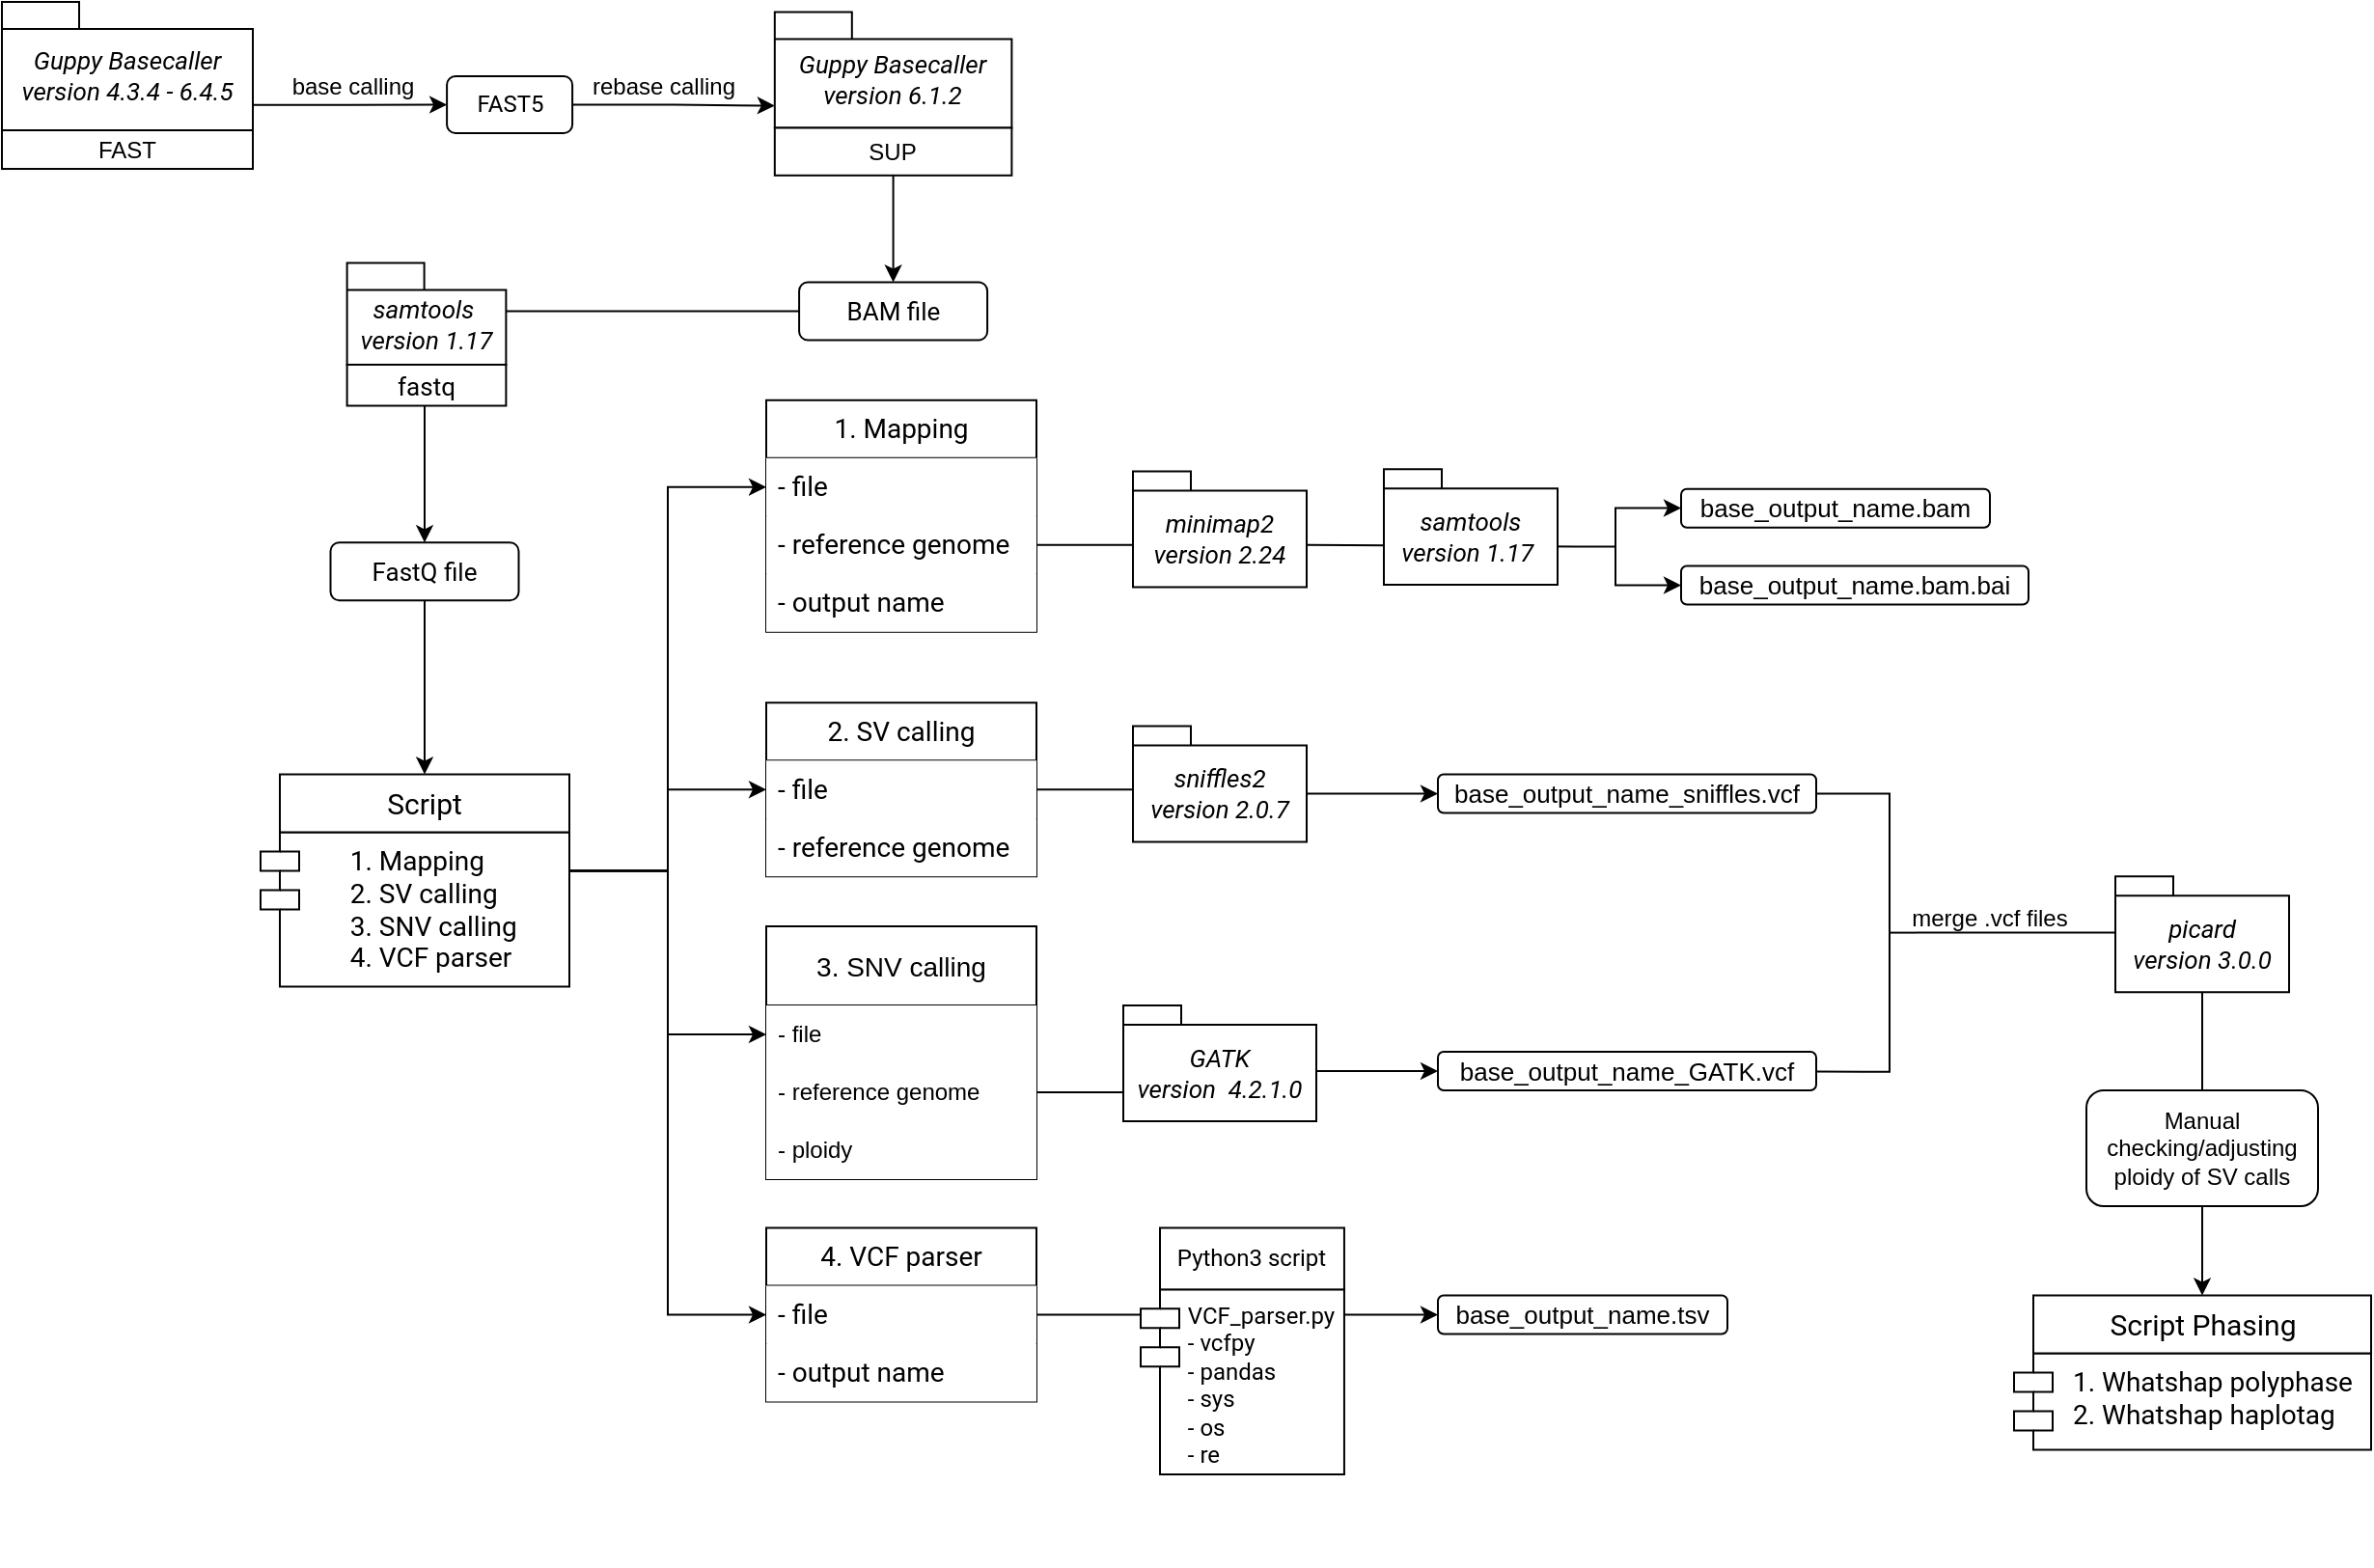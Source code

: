 <mxfile version="21.6.6" type="github">
  <diagram name="Page-1" id="vcV-yVb5MliYD7OHsdSn">
    <mxGraphModel dx="1434" dy="878" grid="1" gridSize="10" guides="1" tooltips="1" connect="1" arrows="1" fold="1" page="1" pageScale="1" pageWidth="1654" pageHeight="1169" math="0" shadow="0">
      <root>
        <mxCell id="0" />
        <mxCell id="1" parent="0" />
        <mxCell id="H34V7Ri5q2Nj2kquJj98-55" style="edgeStyle=orthogonalEdgeStyle;rounded=0;orthogonalLoop=1;jettySize=auto;html=1;exitX=1;exitY=0.5;exitDx=0;exitDy=0;entryX=0;entryY=0.5;entryDx=0;entryDy=0;strokeWidth=1;entryPerimeter=0;endArrow=none;endFill=0;" parent="1" source="TnzUW3G3kLykprTefT0Z-3" target="H34V7Ri5q2Nj2kquJj98-54" edge="1">
          <mxGeometry relative="1" as="geometry" />
        </mxCell>
        <mxCell id="H34V7Ri5q2Nj2kquJj98-65" style="edgeStyle=orthogonalEdgeStyle;rounded=0;orthogonalLoop=1;jettySize=auto;html=1;exitX=1;exitY=0.5;exitDx=0;exitDy=0;entryX=0;entryY=0.5;entryDx=0;entryDy=0;" parent="1" source="TnzUW3G3kLykprTefT0Z-24" target="TnzUW3G3kLykprTefT0Z-14" edge="1">
          <mxGeometry relative="1" as="geometry" />
        </mxCell>
        <mxCell id="H34V7Ri5q2Nj2kquJj98-64" style="edgeStyle=orthogonalEdgeStyle;rounded=0;orthogonalLoop=1;jettySize=auto;html=1;exitX=1;exitY=0.5;exitDx=0;exitDy=0;entryX=0;entryY=0.5;entryDx=0;entryDy=0;" parent="1" source="TnzUW3G3kLykprTefT0Z-20" target="TnzUW3G3kLykprTefT0Z-15" edge="1">
          <mxGeometry relative="1" as="geometry" />
        </mxCell>
        <mxCell id="TnzUW3G3kLykprTefT0Z-1" value="1. Mapping" style="swimlane;fontStyle=0;childLayout=stackLayout;horizontal=1;startSize=30;horizontalStack=0;resizeParent=1;resizeParentMax=0;resizeLast=0;collapsible=1;marginBottom=0;whiteSpace=wrap;html=1;fontFamily=Roboto;fontSource=https%3A%2F%2Ffonts.googleapis.com%2Fcss%3Ffamily%3DRoboto;fontSize=14;" parent="1" vertex="1">
          <mxGeometry x="456" y="276.39" width="140" height="120" as="geometry" />
        </mxCell>
        <mxCell id="TnzUW3G3kLykprTefT0Z-2" value="- file" style="text;align=left;verticalAlign=middle;spacingLeft=4;spacingRight=4;overflow=hidden;points=[[0,0.5],[1,0.5]];portConstraint=eastwest;rotatable=0;whiteSpace=wrap;html=1;fontFamily=Roboto;fontSource=https%3A%2F%2Ffonts.googleapis.com%2Fcss%3Ffamily%3DRoboto;fontSize=14;fillColor=default;" parent="TnzUW3G3kLykprTefT0Z-1" vertex="1">
          <mxGeometry y="30" width="140" height="30" as="geometry" />
        </mxCell>
        <mxCell id="TnzUW3G3kLykprTefT0Z-3" value="- reference genome" style="text;align=left;verticalAlign=middle;spacingLeft=4;spacingRight=4;overflow=hidden;points=[[0,0.5],[1,0.5]];portConstraint=eastwest;rotatable=0;whiteSpace=wrap;html=1;fontFamily=Roboto;fontSource=https%3A%2F%2Ffonts.googleapis.com%2Fcss%3Ffamily%3DRoboto;fontSize=14;fillColor=default;" parent="TnzUW3G3kLykprTefT0Z-1" vertex="1">
          <mxGeometry y="60" width="140" height="30" as="geometry" />
        </mxCell>
        <mxCell id="TnzUW3G3kLykprTefT0Z-4" value="- output name" style="text;align=left;verticalAlign=middle;spacingLeft=4;spacingRight=4;overflow=hidden;points=[[0,0.5],[1,0.5]];portConstraint=eastwest;rotatable=0;whiteSpace=wrap;html=1;fontFamily=Roboto;fontSource=https%3A%2F%2Ffonts.googleapis.com%2Fcss%3Ffamily%3DRoboto;fontSize=14;fillColor=default;" parent="TnzUW3G3kLykprTefT0Z-1" vertex="1">
          <mxGeometry y="90" width="140" height="30" as="geometry" />
        </mxCell>
        <mxCell id="H34V7Ri5q2Nj2kquJj98-80" style="edgeStyle=orthogonalEdgeStyle;rounded=0;orthogonalLoop=1;jettySize=auto;html=1;exitX=1;exitY=0.5;exitDx=0;exitDy=0;entryX=0;entryY=0;entryDx=0;entryDy=48.5;entryPerimeter=0;" parent="1" source="TnzUW3G3kLykprTefT0Z-5" target="H34V7Ri5q2Nj2kquJj98-21" edge="1">
          <mxGeometry relative="1" as="geometry" />
        </mxCell>
        <mxCell id="TnzUW3G3kLykprTefT0Z-5" value="FAST5" style="rounded=1;whiteSpace=wrap;html=1;fontFamily=Roboto;fontSource=https%3A%2F%2Ffonts.googleapis.com%2Fcss%3Ffamily%3DRoboto;" parent="1" vertex="1">
          <mxGeometry x="290.55" y="108.51" width="65" height="29.49" as="geometry" />
        </mxCell>
        <mxCell id="TnzUW3G3kLykprTefT0Z-10" value="&lt;font style=&quot;font-size: 13px;&quot;&gt;minimap2&lt;br style=&quot;font-size: 13px;&quot;&gt;version 2.24&lt;br style=&quot;font-size: 13px;&quot;&gt;&lt;/font&gt;" style="shape=folder;fontStyle=2;spacingTop=10;tabWidth=30;tabHeight=10;tabPosition=left;html=1;whiteSpace=wrap;fontFamily=Roboto;fontSource=https%3A%2F%2Ffonts.googleapis.com%2Fcss%3Ffamily%3DRoboto;fontSize=13;" parent="1" vertex="1">
          <mxGeometry x="646" y="313.25" width="90" height="60" as="geometry" />
        </mxCell>
        <mxCell id="TnzUW3G3kLykprTefT0Z-12" value="&lt;font style=&quot;font-size: 13px;&quot;&gt;sniffles2&lt;br style=&quot;font-size: 13px;&quot;&gt;version 2.0.7&lt;br style=&quot;font-size: 13px;&quot;&gt;&lt;/font&gt;" style="shape=folder;fontStyle=2;spacingTop=10;tabWidth=30;tabHeight=10;tabPosition=left;html=1;whiteSpace=wrap;fontFamily=Roboto;fontSource=https%3A%2F%2Ffonts.googleapis.com%2Fcss%3Ffamily%3DRoboto;fontSize=13;" parent="1" vertex="1">
          <mxGeometry x="646" y="445.25" width="90" height="60" as="geometry" />
        </mxCell>
        <mxCell id="TnzUW3G3kLykprTefT0Z-13" value="base_output_name.bam" style="rounded=1;whiteSpace=wrap;html=1;align=center;fontSize=13;" parent="1" vertex="1">
          <mxGeometry x="930" y="322.391" width="160" height="20" as="geometry" />
        </mxCell>
        <mxCell id="TnzUW3G3kLykprTefT0Z-14" value="base_output_name.tsv" style="rounded=1;whiteSpace=wrap;html=1;fontSize=13;" parent="1" vertex="1">
          <mxGeometry x="804" y="740.25" width="150" height="20" as="geometry" />
        </mxCell>
        <mxCell id="TnzUW3G3kLykprTefT0Z-15" value="base_output_name_sniffles.vcf" style="rounded=1;whiteSpace=wrap;html=1;fontSize=13;" parent="1" vertex="1">
          <mxGeometry x="804" y="470.25" width="196" height="20" as="geometry" />
        </mxCell>
        <mxCell id="TnzUW3G3kLykprTefT0Z-17" value="base_output_name.bam.bai" style="rounded=1;whiteSpace=wrap;html=1;fontSize=13;" parent="1" vertex="1">
          <mxGeometry x="930" y="362.25" width="180" height="20" as="geometry" />
        </mxCell>
        <mxCell id="TnzUW3G3kLykprTefT0Z-19" value="2. SV calling" style="swimlane;fontStyle=0;childLayout=stackLayout;horizontal=1;startSize=30;horizontalStack=0;resizeParent=1;resizeParentMax=0;resizeLast=0;collapsible=1;marginBottom=0;whiteSpace=wrap;html=1;fontFamily=Roboto;fontSource=https%3A%2F%2Ffonts.googleapis.com%2Fcss%3Ffamily%3DRoboto;fontSize=14;" parent="1" vertex="1">
          <mxGeometry x="456" y="433.12" width="140" height="90" as="geometry" />
        </mxCell>
        <mxCell id="TnzUW3G3kLykprTefT0Z-20" value="- file" style="text;strokeColor=none;fillColor=default;align=left;verticalAlign=middle;spacingLeft=4;spacingRight=4;overflow=hidden;points=[[0,0.5],[1,0.5]];portConstraint=eastwest;rotatable=0;whiteSpace=wrap;html=1;fontFamily=Roboto;fontSource=https%3A%2F%2Ffonts.googleapis.com%2Fcss%3Ffamily%3DRoboto;fontSize=14;" parent="TnzUW3G3kLykprTefT0Z-19" vertex="1">
          <mxGeometry y="30" width="140" height="30" as="geometry" />
        </mxCell>
        <mxCell id="TnzUW3G3kLykprTefT0Z-21" value="- reference genome" style="text;strokeColor=none;fillColor=default;align=left;verticalAlign=middle;spacingLeft=4;spacingRight=4;overflow=hidden;points=[[0,0.5],[1,0.5]];portConstraint=eastwest;rotatable=0;whiteSpace=wrap;html=1;fontFamily=Roboto;fontSource=https%3A%2F%2Ffonts.googleapis.com%2Fcss%3Ffamily%3DRoboto;fontSize=14;" parent="TnzUW3G3kLykprTefT0Z-19" vertex="1">
          <mxGeometry y="60" width="140" height="30" as="geometry" />
        </mxCell>
        <mxCell id="TnzUW3G3kLykprTefT0Z-23" value="4. VCF parser" style="swimlane;fontStyle=0;childLayout=stackLayout;horizontal=1;startSize=30;horizontalStack=0;resizeParent=1;resizeParentMax=0;resizeLast=0;collapsible=1;marginBottom=0;whiteSpace=wrap;html=1;fontFamily=Roboto;fontSource=https%3A%2F%2Ffonts.googleapis.com%2Fcss%3Ffamily%3DRoboto;fontSize=14;" parent="1" vertex="1">
          <mxGeometry x="456" y="705.25" width="140" height="90" as="geometry">
            <mxRectangle x="515" y="570" width="110" height="30" as="alternateBounds" />
          </mxGeometry>
        </mxCell>
        <mxCell id="TnzUW3G3kLykprTefT0Z-24" value="- file" style="text;strokeColor=none;fillColor=default;align=left;verticalAlign=middle;spacingLeft=4;spacingRight=4;overflow=hidden;points=[[0,0.5],[1,0.5]];portConstraint=eastwest;rotatable=0;whiteSpace=wrap;html=1;fontFamily=Roboto;fontSource=https%3A%2F%2Ffonts.googleapis.com%2Fcss%3Ffamily%3DRoboto;fontSize=14;" parent="TnzUW3G3kLykprTefT0Z-23" vertex="1">
          <mxGeometry y="30" width="140" height="30" as="geometry" />
        </mxCell>
        <mxCell id="TnzUW3G3kLykprTefT0Z-25" value="- output name" style="text;strokeColor=none;fillColor=default;align=left;verticalAlign=middle;spacingLeft=4;spacingRight=4;overflow=hidden;points=[[0,0.5],[1,0.5]];portConstraint=eastwest;rotatable=0;whiteSpace=wrap;html=1;fontFamily=Roboto;fontSource=https%3A%2F%2Ffonts.googleapis.com%2Fcss%3Ffamily%3DRoboto;fontSize=14;" parent="TnzUW3G3kLykprTefT0Z-23" vertex="1">
          <mxGeometry y="60" width="140" height="30" as="geometry" />
        </mxCell>
        <mxCell id="H34V7Ri5q2Nj2kquJj98-2" value="" style="group;fontFamily=Roboto;fontSource=https%3A%2F%2Ffonts.googleapis.com%2Fcss%3Ffamily%3DRoboto;" parent="1" vertex="1" connectable="0">
          <mxGeometry x="194" y="470.25" width="160" height="140" as="geometry" />
        </mxCell>
        <mxCell id="TnzUW3G3kLykprTefT0Z-8" value="&lt;div style=&quot;text-align: center; font-size: 14px;&quot;&gt;&lt;/div&gt;&lt;div style=&quot;text-align: left; font-size: 14px;&quot;&gt;&lt;span style=&quot;background-color: initial; font-size: 14px;&quot;&gt;1. Mapping&lt;/span&gt;&lt;/div&gt;&lt;div style=&quot;text-align: left; font-size: 14px;&quot;&gt;&lt;span style=&quot;background-color: initial; font-size: 14px;&quot;&gt;2. SV calling&lt;/span&gt;&lt;/div&gt;&lt;div style=&quot;text-align: left; font-size: 14px;&quot;&gt;&lt;span style=&quot;background-color: initial; font-size: 14px;&quot;&gt;3. SNV calling&lt;/span&gt;&lt;/div&gt;&lt;div style=&quot;text-align: left; font-size: 14px;&quot;&gt;&lt;span style=&quot;background-color: initial; font-size: 14px;&quot;&gt;4. VCF parser&amp;nbsp;&lt;/span&gt;&lt;/div&gt;" style="shape=module;align=left;spacingLeft=20;align=center;verticalAlign=top;whiteSpace=wrap;html=1;fontFamily=Roboto;fontSource=https%3A%2F%2Ffonts.googleapis.com%2Fcss%3Ffamily%3DRoboto;fontSize=14;" parent="H34V7Ri5q2Nj2kquJj98-2" vertex="1">
          <mxGeometry y="30" width="160" height="80" as="geometry" />
        </mxCell>
        <mxCell id="H34V7Ri5q2Nj2kquJj98-1" value="Script" style="rounded=0;whiteSpace=wrap;html=1;fontFamily=Roboto;fontSource=https%3A%2F%2Ffonts.googleapis.com%2Fcss%3Ffamily%3DRoboto;fontSize=15;" parent="H34V7Ri5q2Nj2kquJj98-2" vertex="1">
          <mxGeometry x="10" width="150" height="30" as="geometry" />
        </mxCell>
        <mxCell id="H34V7Ri5q2Nj2kquJj98-24" value="" style="group" parent="1" vertex="1" connectable="0">
          <mxGeometry x="70" y="80" width="120" height="76.51" as="geometry" />
        </mxCell>
        <mxCell id="H34V7Ri5q2Nj2kquJj98-32" value="" style="group" parent="H34V7Ri5q2Nj2kquJj98-24" vertex="1" connectable="0">
          <mxGeometry width="120" height="76.51" as="geometry" />
        </mxCell>
        <mxCell id="H34V7Ri5q2Nj2kquJj98-14" value="&lt;font style=&quot;font-size: 13px;&quot;&gt;&lt;i style=&quot;font-weight: normal;&quot;&gt;Guppy Basecaller&lt;br&gt;&lt;/i&gt;&lt;span style=&quot;font-weight: 400;&quot;&gt;&lt;i&gt;version 4.3.4 - 6.4.5&lt;/i&gt;&lt;/span&gt;&lt;br&gt;&lt;/font&gt;" style="shape=folder;fontStyle=1;spacingTop=10;tabWidth=40;tabHeight=14;tabPosition=left;html=1;whiteSpace=wrap;fontFamily=Roboto;fontSource=https%3A%2F%2Ffonts.googleapis.com%2Fcss%3Ffamily%3DRoboto;fontSize=13;" parent="H34V7Ri5q2Nj2kquJj98-32" vertex="1">
          <mxGeometry x="-10" y="-10" width="130" height="66.51" as="geometry" />
        </mxCell>
        <mxCell id="H34V7Ri5q2Nj2kquJj98-22" value="FAST" style="rounded=0;whiteSpace=wrap;html=1;" parent="H34V7Ri5q2Nj2kquJj98-32" vertex="1">
          <mxGeometry x="-10" y="56.51" width="130" height="20" as="geometry" />
        </mxCell>
        <mxCell id="H34V7Ri5q2Nj2kquJj98-26" value="" style="group" parent="1" vertex="1" connectable="0">
          <mxGeometry x="460.41" y="75.25" width="122.78" height="110" as="geometry" />
        </mxCell>
        <mxCell id="H34V7Ri5q2Nj2kquJj98-43" value="" style="group;fontSize=14;" parent="H34V7Ri5q2Nj2kquJj98-26" vertex="1" connectable="0">
          <mxGeometry width="122.78" height="110" as="geometry" />
        </mxCell>
        <mxCell id="H34V7Ri5q2Nj2kquJj98-21" value="&lt;font style=&quot;font-size: 13px;&quot;&gt;&lt;span style=&quot;font-weight: normal;&quot;&gt;&lt;i&gt;Guppy Basecaller&lt;br&gt;version 6.1.2&lt;/i&gt;&lt;/span&gt;&lt;br&gt;&lt;/font&gt;" style="shape=folder;fontStyle=1;spacingTop=10;tabWidth=40;tabHeight=14;tabPosition=left;html=1;whiteSpace=wrap;fontFamily=Roboto;fontSource=https%3A%2F%2Ffonts.googleapis.com%2Fcss%3Ffamily%3DRoboto;fontSize=13;" parent="H34V7Ri5q2Nj2kquJj98-43" vertex="1">
          <mxGeometry width="122.78" height="60" as="geometry" />
        </mxCell>
        <mxCell id="H34V7Ri5q2Nj2kquJj98-25" value="SUP" style="rounded=0;whiteSpace=wrap;html=1;" parent="H34V7Ri5q2Nj2kquJj98-43" vertex="1">
          <mxGeometry y="59.995" width="122.78" height="24.655" as="geometry" />
        </mxCell>
        <mxCell id="H34V7Ri5q2Nj2kquJj98-29" value="rebase calling" style="text;html=1;strokeColor=none;fillColor=none;align=center;verticalAlign=middle;whiteSpace=wrap;rounded=0;" parent="1" vertex="1">
          <mxGeometry x="357.55" y="98.74" width="90" height="30" as="geometry" />
        </mxCell>
        <mxCell id="H34V7Ri5q2Nj2kquJj98-30" value="base calling" style="text;html=1;strokeColor=none;fillColor=none;align=center;verticalAlign=middle;whiteSpace=wrap;rounded=0;" parent="1" vertex="1">
          <mxGeometry x="196.74" y="98.74" width="90" height="30" as="geometry" />
        </mxCell>
        <mxCell id="H34V7Ri5q2Nj2kquJj98-85" style="edgeStyle=orthogonalEdgeStyle;rounded=0;orthogonalLoop=1;jettySize=auto;html=1;exitX=0.5;exitY=1;exitDx=0;exitDy=0;entryX=0.5;entryY=0;entryDx=0;entryDy=0;" parent="1" source="H34V7Ri5q2Nj2kquJj98-35" target="H34V7Ri5q2Nj2kquJj98-1" edge="1">
          <mxGeometry relative="1" as="geometry" />
        </mxCell>
        <mxCell id="H34V7Ri5q2Nj2kquJj98-35" value="FastQ file" style="rounded=1;whiteSpace=wrap;html=1;fontFamily=Roboto;fontSource=https%3A%2F%2Ffonts.googleapis.com%2Fcss%3Ffamily%3DRoboto;fontSize=13;" parent="1" vertex="1">
          <mxGeometry x="230.25" y="350.14" width="97.5" height="30" as="geometry" />
        </mxCell>
        <mxCell id="H34V7Ri5q2Nj2kquJj98-88" style="edgeStyle=orthogonalEdgeStyle;rounded=0;orthogonalLoop=1;jettySize=auto;html=1;exitX=0;exitY=0.5;exitDx=0;exitDy=0;entryX=0.5;entryY=0;entryDx=0;entryDy=0;" parent="1" source="H34V7Ri5q2Nj2kquJj98-36" target="H34V7Ri5q2Nj2kquJj98-35" edge="1">
          <mxGeometry relative="1" as="geometry" />
        </mxCell>
        <mxCell id="H34V7Ri5q2Nj2kquJj98-36" value="BAM file" style="rounded=1;whiteSpace=wrap;html=1;fontFamily=Roboto;fontSource=https%3A%2F%2Ffonts.googleapis.com%2Fcss%3Ffamily%3DRoboto;fontSize=13;" parent="1" vertex="1">
          <mxGeometry x="473.05" y="215.25" width="97.5" height="30" as="geometry" />
        </mxCell>
        <mxCell id="H34V7Ri5q2Nj2kquJj98-40" value="" style="group" parent="1" vertex="1" connectable="0">
          <mxGeometry x="238.81" y="205.25" width="82.38" height="74" as="geometry" />
        </mxCell>
        <mxCell id="TnzUW3G3kLykprTefT0Z-18" value="&lt;font style=&quot;font-size: 13px;&quot;&gt;&lt;span style=&quot;font-weight: normal;&quot;&gt;samtools&amp;nbsp;&lt;br&gt;version 1.17&lt;/span&gt;&lt;br&gt;&lt;/font&gt;" style="shape=folder;fontStyle=3;spacingTop=10;tabWidth=40;tabHeight=14;tabPosition=left;html=1;whiteSpace=wrap;fontFamily=Roboto;fontSource=https%3A%2F%2Ffonts.googleapis.com%2Fcss%3Ffamily%3DRoboto;fontSize=13;" parent="H34V7Ri5q2Nj2kquJj98-40" vertex="1">
          <mxGeometry width="82.38" height="52.724" as="geometry" />
        </mxCell>
        <mxCell id="H34V7Ri5q2Nj2kquJj98-39" value="&lt;font style=&quot;font-size: 13px;&quot; data-font-src=&quot;https://fonts.googleapis.com/css?family=Roboto&quot; face=&quot;Roboto&quot;&gt;fastq&lt;/font&gt;" style="rounded=0;whiteSpace=wrap;html=1;fontSize=13;" parent="H34V7Ri5q2Nj2kquJj98-40" vertex="1">
          <mxGeometry y="52.724" width="82.38" height="21.276" as="geometry" />
        </mxCell>
        <mxCell id="H34V7Ri5q2Nj2kquJj98-49" value="" style="group;fontFamily=Roboto;fontSource=https%3A%2F%2Ffonts.googleapis.com%2Fcss%3Ffamily%3DRoboto;fontSize=14;" parent="1" vertex="1" connectable="0">
          <mxGeometry x="650" y="705.25" width="150" height="149" as="geometry" />
        </mxCell>
        <mxCell id="H34V7Ri5q2Nj2kquJj98-50" value="&lt;div style=&quot;text-align: center; font-size: 12px;&quot;&gt;&lt;/div&gt;&lt;div style=&quot;text-align: left; font-size: 12px;&quot;&gt;&lt;font style=&quot;font-size: 12px;&quot;&gt;VCF_parser.py&lt;/font&gt;&lt;/div&gt;&lt;div style=&quot;text-align: left; font-size: 12px;&quot;&gt;&lt;font style=&quot;font-size: 12px;&quot;&gt;- vcfpy&lt;/font&gt;&lt;/div&gt;&lt;div style=&quot;text-align: left; font-size: 12px;&quot;&gt;&lt;font style=&quot;font-size: 12px;&quot;&gt;- pandas&lt;/font&gt;&lt;/div&gt;&lt;div style=&quot;text-align: left; font-size: 12px;&quot;&gt;&lt;font style=&quot;font-size: 12px;&quot;&gt;- sys&lt;/font&gt;&lt;/div&gt;&lt;div style=&quot;text-align: left; font-size: 12px;&quot;&gt;&lt;font style=&quot;font-size: 12px;&quot;&gt;- os&lt;/font&gt;&lt;/div&gt;&lt;div style=&quot;text-align: left; font-size: 12px;&quot;&gt;&lt;font style=&quot;font-size: 12px;&quot;&gt;- re&lt;/font&gt;&lt;/div&gt;" style="shape=module;align=left;spacingLeft=20;align=center;verticalAlign=top;whiteSpace=wrap;html=1;fontFamily=Roboto;fontSource=https%3A%2F%2Ffonts.googleapis.com%2Fcss%3Ffamily%3DRoboto;fontSize=12;" parent="H34V7Ri5q2Nj2kquJj98-49" vertex="1">
          <mxGeometry y="31.929" width="105.469" height="95.786" as="geometry" />
        </mxCell>
        <mxCell id="H34V7Ri5q2Nj2kquJj98-51" value="Python3 script" style="rounded=0;whiteSpace=wrap;html=1;fontFamily=Roboto;fontSource=https%3A%2F%2Ffonts.googleapis.com%2Fcss%3Ffamily%3DRoboto;fontSize=12;" parent="H34V7Ri5q2Nj2kquJj98-49" vertex="1">
          <mxGeometry x="10" width="95.47" height="31.93" as="geometry" />
        </mxCell>
        <mxCell id="H34V7Ri5q2Nj2kquJj98-58" value="" style="group" parent="1" vertex="1" connectable="0">
          <mxGeometry x="876" y="332.25" width="40" height="40" as="geometry" />
        </mxCell>
        <mxCell id="H34V7Ri5q2Nj2kquJj98-54" value="" style="strokeWidth=1;html=1;shape=mxgraph.flowchart.annotation_2;align=left;labelPosition=right;pointerEvents=1;" parent="H34V7Ri5q2Nj2kquJj98-58" vertex="1">
          <mxGeometry width="40" height="40" as="geometry" />
        </mxCell>
        <mxCell id="H34V7Ri5q2Nj2kquJj98-68" style="edgeStyle=orthogonalEdgeStyle;rounded=0;orthogonalLoop=1;jettySize=auto;html=1;exitX=1;exitY=1;exitDx=0;exitDy=0;exitPerimeter=0;entryX=0;entryY=0.5;entryDx=0;entryDy=0;" parent="1" source="H34V7Ri5q2Nj2kquJj98-54" target="TnzUW3G3kLykprTefT0Z-17" edge="1">
          <mxGeometry relative="1" as="geometry">
            <mxPoint x="926" y="373.25" as="targetPoint" />
          </mxGeometry>
        </mxCell>
        <mxCell id="H34V7Ri5q2Nj2kquJj98-79" style="edgeStyle=orthogonalEdgeStyle;rounded=0;orthogonalLoop=1;jettySize=auto;html=1;exitX=1;exitY=0;exitDx=0;exitDy=0;exitPerimeter=0;entryX=0;entryY=0.5;entryDx=0;entryDy=0;" parent="1" source="H34V7Ri5q2Nj2kquJj98-54" target="TnzUW3G3kLykprTefT0Z-13" edge="1">
          <mxGeometry relative="1" as="geometry" />
        </mxCell>
        <mxCell id="TnzUW3G3kLykprTefT0Z-11" value="&lt;font style=&quot;font-size: 13px;&quot;&gt;samtools&lt;br style=&quot;font-size: 13px;&quot;&gt;version 1.17&amp;nbsp;&lt;br style=&quot;font-size: 13px;&quot;&gt;&lt;/font&gt;" style="shape=folder;fontStyle=2;spacingTop=10;tabWidth=30;tabHeight=10;tabPosition=left;html=1;whiteSpace=wrap;fontFamily=Roboto;fontSource=https%3A%2F%2Ffonts.googleapis.com%2Fcss%3Ffamily%3DRoboto;fontSize=13;" parent="1" vertex="1">
          <mxGeometry x="776" y="312.14" width="90" height="59.842" as="geometry" />
        </mxCell>
        <mxCell id="H34V7Ri5q2Nj2kquJj98-87" style="edgeStyle=orthogonalEdgeStyle;rounded=0;orthogonalLoop=1;jettySize=auto;html=1;exitX=0.5;exitY=1;exitDx=0;exitDy=0;entryX=0.5;entryY=0;entryDx=0;entryDy=0;" parent="1" source="H34V7Ri5q2Nj2kquJj98-25" target="H34V7Ri5q2Nj2kquJj98-36" edge="1">
          <mxGeometry relative="1" as="geometry" />
        </mxCell>
        <mxCell id="H34V7Ri5q2Nj2kquJj98-89" style="edgeStyle=orthogonalEdgeStyle;rounded=0;orthogonalLoop=1;jettySize=auto;html=1;exitX=1;exitY=0.25;exitDx=0;exitDy=0;entryX=0;entryY=0.5;entryDx=0;entryDy=0;" parent="1" source="TnzUW3G3kLykprTefT0Z-8" target="TnzUW3G3kLykprTefT0Z-2" edge="1">
          <mxGeometry relative="1" as="geometry" />
        </mxCell>
        <mxCell id="H34V7Ri5q2Nj2kquJj98-90" style="edgeStyle=orthogonalEdgeStyle;rounded=0;orthogonalLoop=1;jettySize=auto;html=1;exitX=1;exitY=0.25;exitDx=0;exitDy=0;entryX=0;entryY=0.5;entryDx=0;entryDy=0;" parent="1" source="TnzUW3G3kLykprTefT0Z-8" target="TnzUW3G3kLykprTefT0Z-20" edge="1">
          <mxGeometry relative="1" as="geometry" />
        </mxCell>
        <mxCell id="H34V7Ri5q2Nj2kquJj98-92" style="edgeStyle=orthogonalEdgeStyle;rounded=0;orthogonalLoop=1;jettySize=auto;html=1;exitX=0;exitY=0;exitDx=130;exitDy=53.383;exitPerimeter=0;entryX=0;entryY=0.5;entryDx=0;entryDy=0;" parent="1" source="H34V7Ri5q2Nj2kquJj98-14" target="TnzUW3G3kLykprTefT0Z-5" edge="1">
          <mxGeometry relative="1" as="geometry" />
        </mxCell>
        <mxCell id="i7Iz10wV050JpFX4qJ6I-10" value="&lt;font style=&quot;font-size: 14px;&quot;&gt;3. SNV calling&lt;/font&gt;" style="swimlane;fontStyle=0;childLayout=stackLayout;horizontal=1;startSize=41;horizontalStack=0;resizeParent=1;resizeParentMax=0;resizeLast=0;collapsible=1;marginBottom=0;whiteSpace=wrap;html=1;" parent="1" vertex="1">
          <mxGeometry x="456" y="549" width="140" height="131" as="geometry" />
        </mxCell>
        <mxCell id="i7Iz10wV050JpFX4qJ6I-11" value="- file" style="text;strokeColor=none;fillColor=default;align=left;verticalAlign=middle;spacingLeft=4;spacingRight=4;overflow=hidden;points=[[0,0.5],[1,0.5]];portConstraint=eastwest;rotatable=0;whiteSpace=wrap;html=1;" parent="i7Iz10wV050JpFX4qJ6I-10" vertex="1">
          <mxGeometry y="41" width="140" height="30" as="geometry" />
        </mxCell>
        <mxCell id="i7Iz10wV050JpFX4qJ6I-12" value="- reference genome" style="text;strokeColor=none;fillColor=default;align=left;verticalAlign=middle;spacingLeft=4;spacingRight=4;overflow=hidden;points=[[0,0.5],[1,0.5]];portConstraint=eastwest;rotatable=0;whiteSpace=wrap;html=1;" parent="i7Iz10wV050JpFX4qJ6I-10" vertex="1">
          <mxGeometry y="71" width="140" height="30" as="geometry" />
        </mxCell>
        <mxCell id="i7Iz10wV050JpFX4qJ6I-13" value="- ploidy" style="text;align=left;verticalAlign=middle;spacingLeft=4;spacingRight=4;overflow=hidden;points=[[0,0.5],[1,0.5]];portConstraint=eastwest;rotatable=0;whiteSpace=wrap;html=1;fillColor=default;" parent="i7Iz10wV050JpFX4qJ6I-10" vertex="1">
          <mxGeometry y="101" width="140" height="30" as="geometry" />
        </mxCell>
        <mxCell id="i7Iz10wV050JpFX4qJ6I-15" value="base_output_name_GATK.vcf" style="rounded=1;whiteSpace=wrap;html=1;fontSize=13;" parent="1" vertex="1">
          <mxGeometry x="804" y="614" width="196" height="20" as="geometry" />
        </mxCell>
        <mxCell id="i7Iz10wV050JpFX4qJ6I-16" style="edgeStyle=orthogonalEdgeStyle;rounded=0;orthogonalLoop=1;jettySize=auto;html=1;exitX=1;exitY=0.5;exitDx=0;exitDy=0;" parent="1" source="i7Iz10wV050JpFX4qJ6I-12" target="i7Iz10wV050JpFX4qJ6I-15" edge="1">
          <mxGeometry relative="1" as="geometry" />
        </mxCell>
        <mxCell id="i7Iz10wV050JpFX4qJ6I-14" value="&lt;font style=&quot;font-size: 13px;&quot;&gt;GATK&lt;br&gt;version&amp;nbsp; 4.2.1.0&lt;br style=&quot;font-size: 13px;&quot;&gt;&lt;/font&gt;" style="shape=folder;fontStyle=2;spacingTop=10;tabWidth=30;tabHeight=10;tabPosition=left;html=1;whiteSpace=wrap;fontFamily=Roboto;fontSource=https%3A%2F%2Ffonts.googleapis.com%2Fcss%3Ffamily%3DRoboto;fontSize=13;" parent="1" vertex="1">
          <mxGeometry x="641" y="590" width="100" height="60" as="geometry" />
        </mxCell>
        <mxCell id="i7Iz10wV050JpFX4qJ6I-31" style="edgeStyle=orthogonalEdgeStyle;rounded=0;orthogonalLoop=1;jettySize=auto;html=1;exitX=0;exitY=0.5;exitDx=0;exitDy=0;exitPerimeter=0;entryX=0.5;entryY=0;entryDx=0;entryDy=0;" parent="1" source="i7Iz10wV050JpFX4qJ6I-18" target="i7Iz10wV050JpFX4qJ6I-25" edge="1">
          <mxGeometry relative="1" as="geometry" />
        </mxCell>
        <mxCell id="i7Iz10wV050JpFX4qJ6I-37" style="edgeStyle=orthogonalEdgeStyle;rounded=0;orthogonalLoop=1;jettySize=auto;html=1;exitX=1;exitY=1;exitDx=0;exitDy=0;exitPerimeter=0;entryX=1;entryY=0.5;entryDx=0;entryDy=0;endArrow=none;endFill=0;" parent="1" source="i7Iz10wV050JpFX4qJ6I-18" target="TnzUW3G3kLykprTefT0Z-15" edge="1">
          <mxGeometry relative="1" as="geometry" />
        </mxCell>
        <mxCell id="i7Iz10wV050JpFX4qJ6I-39" style="edgeStyle=orthogonalEdgeStyle;rounded=0;orthogonalLoop=1;jettySize=auto;html=1;exitX=1;exitY=0;exitDx=0;exitDy=0;exitPerimeter=0;entryX=1;entryY=0.5;entryDx=0;entryDy=0;endArrow=none;endFill=0;" parent="1" source="i7Iz10wV050JpFX4qJ6I-18" target="i7Iz10wV050JpFX4qJ6I-15" edge="1">
          <mxGeometry relative="1" as="geometry" />
        </mxCell>
        <mxCell id="i7Iz10wV050JpFX4qJ6I-18" value="" style="strokeWidth=1;html=1;shape=mxgraph.flowchart.annotation_2;align=left;labelPosition=right;pointerEvents=1;rotation=-180;strokeColor=default;" parent="1" vertex="1">
          <mxGeometry x="1024" y="480.25" width="28" height="144.094" as="geometry" />
        </mxCell>
        <mxCell id="i7Iz10wV050JpFX4qJ6I-19" value="&lt;font style=&quot;font-size: 13px;&quot;&gt;picard&lt;br&gt;version 3.0.0&lt;br style=&quot;font-size: 13px;&quot;&gt;&lt;/font&gt;" style="shape=folder;fontStyle=2;spacingTop=10;tabWidth=30;tabHeight=10;tabPosition=left;html=1;whiteSpace=wrap;fontFamily=Roboto;fontSource=https%3A%2F%2Ffonts.googleapis.com%2Fcss%3Ffamily%3DRoboto;fontSize=13;" parent="1" vertex="1">
          <mxGeometry x="1155" y="523.12" width="90" height="60" as="geometry" />
        </mxCell>
        <mxCell id="i7Iz10wV050JpFX4qJ6I-23" value="" style="group;fontFamily=Roboto;fontSource=https%3A%2F%2Ffonts.googleapis.com%2Fcss%3Ffamily%3DRoboto;" parent="1" vertex="1" connectable="0">
          <mxGeometry x="1102.5" y="740.25" width="185" height="140" as="geometry" />
        </mxCell>
        <mxCell id="i7Iz10wV050JpFX4qJ6I-24" value="&lt;div style=&quot;text-align: center; font-size: 14px;&quot;&gt;&lt;/div&gt;&lt;div style=&quot;text-align: left; font-size: 14px;&quot;&gt;1. Whatshap polyphase&lt;/div&gt;&lt;div style=&quot;text-align: left; font-size: 14px;&quot;&gt;2. Whatshap haplotag&lt;/div&gt;" style="shape=module;align=left;spacingLeft=20;align=center;verticalAlign=top;whiteSpace=wrap;html=1;fontFamily=Roboto;fontSource=https%3A%2F%2Ffonts.googleapis.com%2Fcss%3Ffamily%3DRoboto;fontSize=14;" parent="i7Iz10wV050JpFX4qJ6I-23" vertex="1">
          <mxGeometry y="30" width="185" height="50" as="geometry" />
        </mxCell>
        <mxCell id="i7Iz10wV050JpFX4qJ6I-25" value="Script Phasing" style="rounded=0;whiteSpace=wrap;html=1;fontFamily=Roboto;fontSource=https%3A%2F%2Ffonts.googleapis.com%2Fcss%3Ffamily%3DRoboto;fontSize=15;" parent="i7Iz10wV050JpFX4qJ6I-23" vertex="1">
          <mxGeometry x="10" width="175" height="30" as="geometry" />
        </mxCell>
        <mxCell id="i7Iz10wV050JpFX4qJ6I-29" value="Manual checking/adjusting ploidy of SV calls" style="rounded=1;whiteSpace=wrap;html=1;" parent="1" vertex="1">
          <mxGeometry x="1140" y="634" width="120" height="60" as="geometry" />
        </mxCell>
        <mxCell id="i7Iz10wV050JpFX4qJ6I-32" value="merge .vcf files" style="text;html=1;strokeColor=none;fillColor=none;align=center;verticalAlign=middle;whiteSpace=wrap;rounded=0;" parent="1" vertex="1">
          <mxGeometry x="1040" y="530" width="100" height="30" as="geometry" />
        </mxCell>
        <mxCell id="i7Iz10wV050JpFX4qJ6I-33" style="edgeStyle=orthogonalEdgeStyle;rounded=0;orthogonalLoop=1;jettySize=auto;html=1;exitX=1;exitY=0.25;exitDx=0;exitDy=0;entryX=0;entryY=0.5;entryDx=0;entryDy=0;" parent="1" source="TnzUW3G3kLykprTefT0Z-8" target="TnzUW3G3kLykprTefT0Z-24" edge="1">
          <mxGeometry relative="1" as="geometry" />
        </mxCell>
        <mxCell id="i7Iz10wV050JpFX4qJ6I-40" style="edgeStyle=orthogonalEdgeStyle;rounded=0;orthogonalLoop=1;jettySize=auto;html=1;exitX=1;exitY=0.25;exitDx=0;exitDy=0;entryX=0;entryY=0.5;entryDx=0;entryDy=0;" parent="1" source="TnzUW3G3kLykprTefT0Z-8" target="i7Iz10wV050JpFX4qJ6I-11" edge="1">
          <mxGeometry relative="1" as="geometry" />
        </mxCell>
      </root>
    </mxGraphModel>
  </diagram>
</mxfile>
